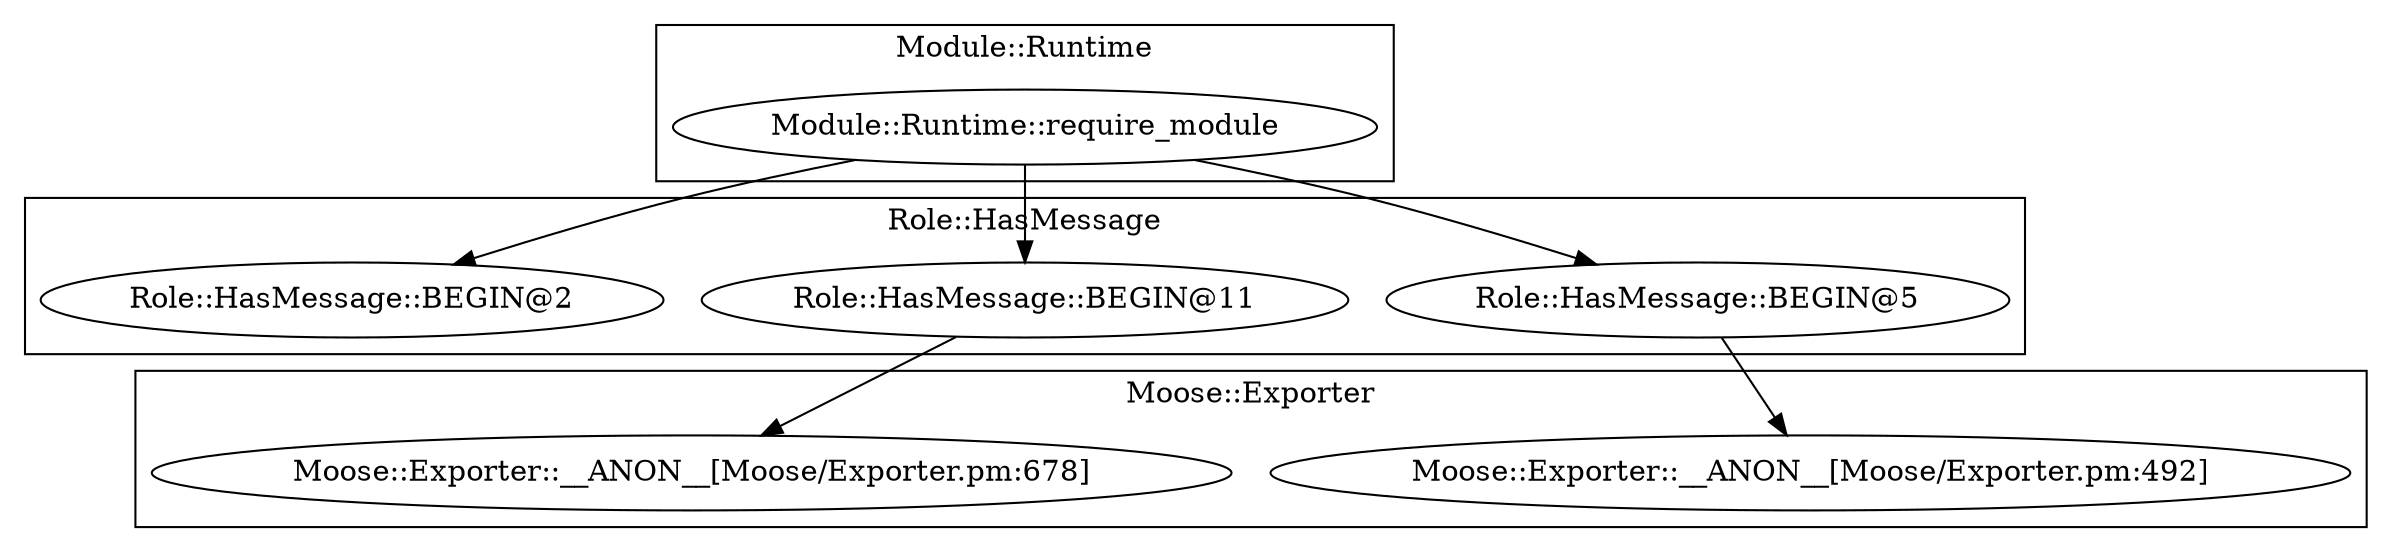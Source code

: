 digraph {
graph [overlap=false]
subgraph cluster_Module_Runtime {
	label="Module::Runtime";
	"Module::Runtime::require_module";
}
subgraph cluster_Role_HasMessage {
	label="Role::HasMessage";
	"Role::HasMessage::BEGIN@5";
	"Role::HasMessage::BEGIN@11";
	"Role::HasMessage::BEGIN@2";
}
subgraph cluster_Moose_Exporter {
	label="Moose::Exporter";
	"Moose::Exporter::__ANON__[Moose/Exporter.pm:492]";
	"Moose::Exporter::__ANON__[Moose/Exporter.pm:678]";
}
"Module::Runtime::require_module" -> "Role::HasMessage::BEGIN@11";
"Module::Runtime::require_module" -> "Role::HasMessage::BEGIN@2";
"Role::HasMessage::BEGIN@11" -> "Moose::Exporter::__ANON__[Moose/Exporter.pm:678]";
"Role::HasMessage::BEGIN@5" -> "Moose::Exporter::__ANON__[Moose/Exporter.pm:492]";
"Module::Runtime::require_module" -> "Role::HasMessage::BEGIN@5";
}
